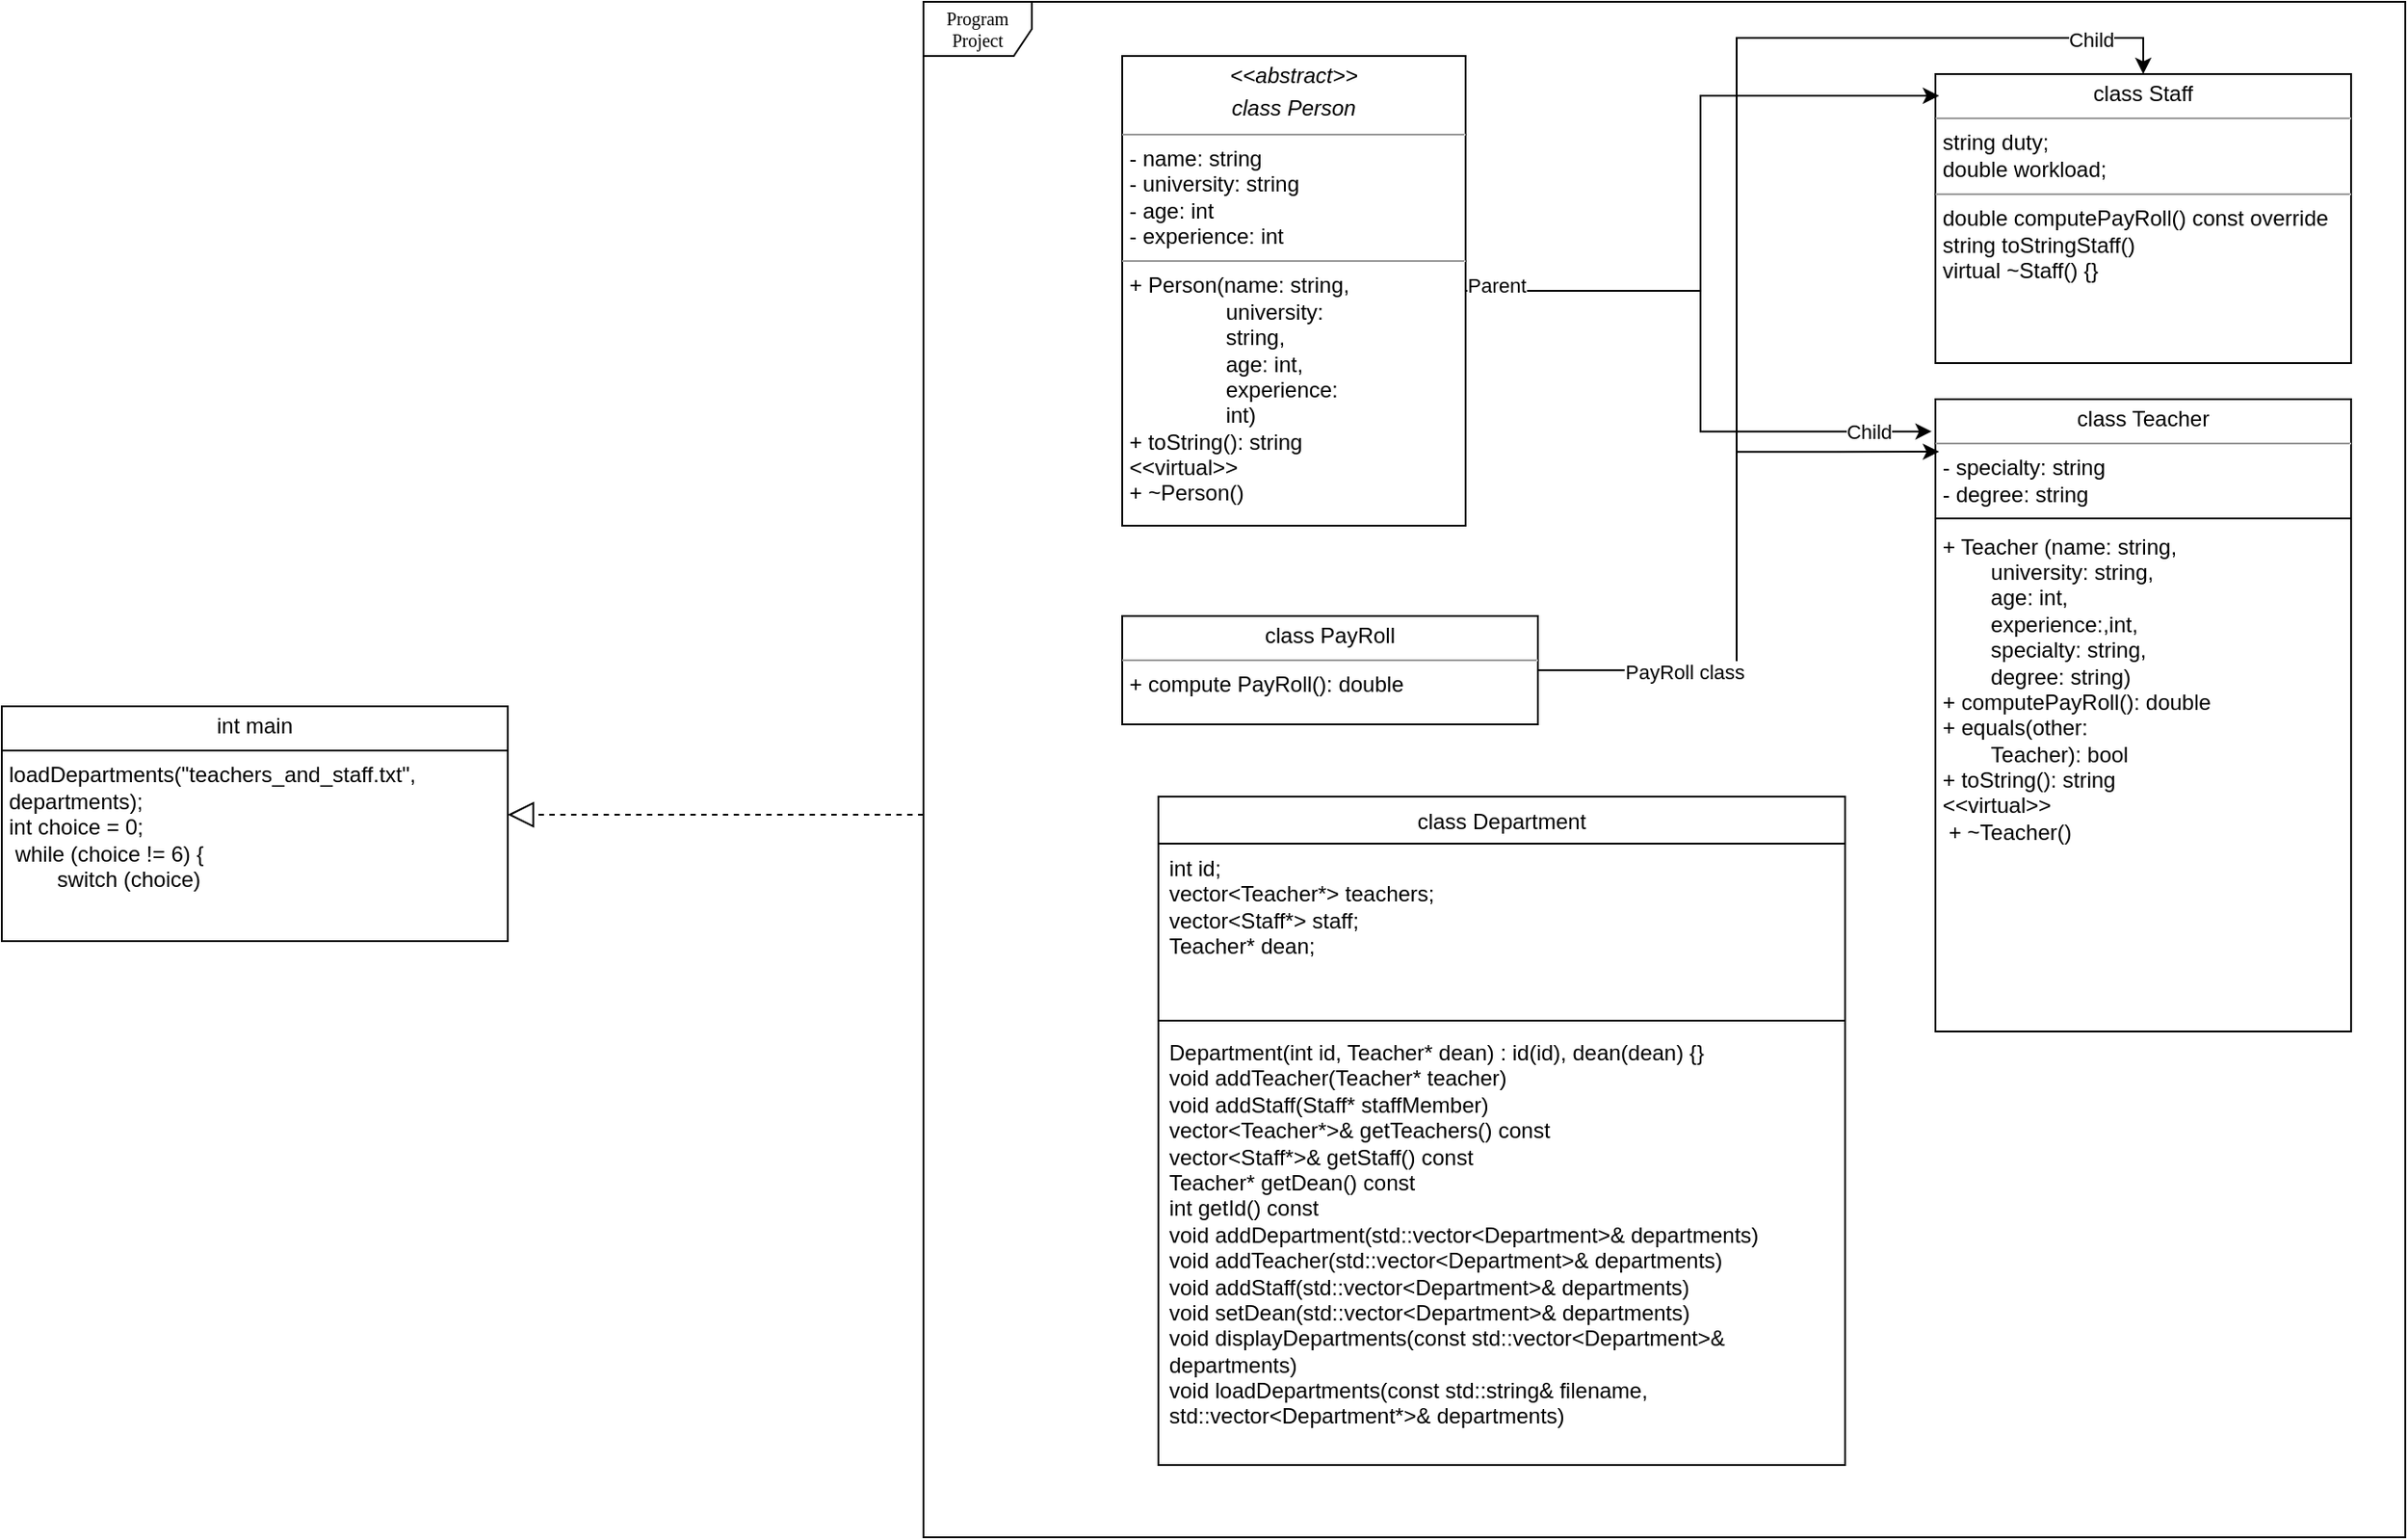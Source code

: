 <mxfile version="24.4.13" type="github">
  <diagram name="Page-1" id="c4acf3e9-155e-7222-9cf6-157b1a14988f">
    <mxGraphModel dx="1415" dy="661" grid="1" gridSize="10" guides="1" tooltips="1" connect="1" arrows="1" fold="1" page="1" pageScale="1" pageWidth="850" pageHeight="1100" background="none" math="0" shadow="0">
      <root>
        <mxCell id="0" />
        <mxCell id="1" parent="0" />
        <mxCell id="17acba5748e5396b-1" value="Program Project" style="shape=umlFrame;whiteSpace=wrap;html=1;rounded=0;shadow=0;comic=0;labelBackgroundColor=none;strokeWidth=1;fontFamily=Verdana;fontSize=10;align=center;" parent="1" vertex="1">
          <mxGeometry x="-40" width="820" height="850" as="geometry" />
        </mxCell>
        <mxCell id="5d2195bd80daf111-18" value="&lt;p style=&quot;margin:0px;margin-top:4px;text-align:center;&quot;&gt;&lt;i&gt;&amp;lt;&amp;lt;abstract&amp;gt;&amp;gt;&lt;/i&gt;&lt;/p&gt;&lt;p style=&quot;margin:0px;margin-top:4px;text-align:center;&quot;&gt;&lt;i&gt;class Person&lt;/i&gt;&lt;/p&gt;&lt;hr size=&quot;1&quot;&gt;&lt;p style=&quot;margin:0px;margin-left:4px;&quot;&gt;- name: string&lt;/p&gt;&lt;p style=&quot;margin:0px;margin-left:4px;&quot;&gt;- university: string&lt;/p&gt;&lt;p style=&quot;margin:0px;margin-left:4px;&quot;&gt;- age: int&lt;/p&gt;&lt;p style=&quot;margin:0px;margin-left:4px;&quot;&gt;- experience: int&lt;/p&gt;&lt;hr size=&quot;1&quot;&gt;&lt;p style=&quot;margin:0px;margin-left:4px;&quot;&gt;+ Person(name: string,&amp;nbsp;&lt;/p&gt;&lt;p style=&quot;margin:0px;margin-left:4px;&quot;&gt;&lt;span style=&quot;background-color: initial;&quot;&gt;&amp;nbsp; &amp;nbsp; &amp;nbsp; &amp;nbsp; &amp;nbsp; &amp;nbsp; &amp;nbsp; &amp;nbsp; university:&amp;nbsp; &amp;nbsp;&amp;nbsp;&lt;/span&gt;&lt;/p&gt;&lt;p style=&quot;margin:0px;margin-left:4px;&quot;&gt;&amp;nbsp; &amp;nbsp; &amp;nbsp; &amp;nbsp; &amp;nbsp; &amp;nbsp; &amp;nbsp; &amp;nbsp; string,&amp;nbsp; &amp;nbsp; &amp;nbsp; &amp;nbsp;&lt;/p&gt;&lt;p style=&quot;margin:0px;margin-left:4px;&quot;&gt;&amp;nbsp; &amp;nbsp; &amp;nbsp; &amp;nbsp; &amp;nbsp; &amp;nbsp; &amp;nbsp; &amp;nbsp; age: int,&amp;nbsp; &amp;nbsp; &amp;nbsp;&amp;nbsp;&lt;/p&gt;&lt;p style=&quot;margin:0px;margin-left:4px;&quot;&gt;&amp;nbsp; &amp;nbsp; &amp;nbsp; &amp;nbsp; &amp;nbsp; &amp;nbsp; &amp;nbsp; &amp;nbsp; experience:&amp;nbsp; &amp;nbsp;&amp;nbsp;&lt;/p&gt;&lt;p style=&quot;margin:0px;margin-left:4px;&quot;&gt;&amp;nbsp; &amp;nbsp; &amp;nbsp; &amp;nbsp; &amp;nbsp; &amp;nbsp; &amp;nbsp; &amp;nbsp; int)&amp;nbsp; &amp;nbsp; &amp;nbsp; &amp;nbsp; &amp;nbsp;&amp;nbsp;&lt;/p&gt;&lt;p style=&quot;margin:0px;margin-left:4px;&quot;&gt;+ toString(): string&amp;nbsp; &amp;nbsp;&lt;/p&gt;&lt;p style=&quot;margin:0px;margin-left:4px;&quot;&gt;&amp;lt;&amp;lt;virtual&amp;gt;&amp;gt;&amp;nbsp; &amp;nbsp; &amp;nbsp; &amp;nbsp; &amp;nbsp; &amp;nbsp; &amp;nbsp;&lt;/p&gt;&lt;p style=&quot;margin:0px;margin-left:4px;&quot;&gt;+ ~Person()&amp;nbsp; &amp;nbsp;&amp;nbsp;&lt;/p&gt;" style="verticalAlign=top;align=left;overflow=fill;fontSize=12;fontFamily=Helvetica;html=1;rounded=0;shadow=0;comic=0;labelBackgroundColor=none;strokeWidth=1" parent="1" vertex="1">
          <mxGeometry x="70" y="30" width="190" height="260" as="geometry" />
        </mxCell>
        <mxCell id="5d2195bd80daf111-19" value="&lt;p style=&quot;margin:0px;margin-top:4px;text-align:center;&quot;&gt;class Teacher&lt;/p&gt;&lt;hr size=&quot;1&quot;&gt;&lt;p style=&quot;margin:0px;margin-left:4px;&quot;&gt;&lt;/p&gt;&lt;p style=&quot;margin:0px;margin-left:4px;&quot;&gt;&lt;span style=&quot;background-color: initial;&quot;&gt;- specialty:&amp;nbsp;&lt;/span&gt;&lt;span style=&quot;background-color: initial;&quot;&gt;string&amp;nbsp; &amp;nbsp;&lt;/span&gt;&lt;br&gt;&lt;/p&gt;&lt;p style=&quot;margin:0px;margin-left:4px;&quot;&gt;- degree:&amp;nbsp;&lt;span style=&quot;background-color: initial;&quot;&gt;string&amp;nbsp;&amp;nbsp;&lt;/span&gt;&lt;/p&gt;&lt;p style=&quot;margin:0px;margin-left:4px;&quot;&gt;&lt;span style=&quot;background-color: initial;&quot;&gt;&lt;br&gt;&lt;/span&gt;&lt;/p&gt;&lt;p style=&quot;margin:0px;margin-left:4px;&quot;&gt;+ Teacher (name:&amp;nbsp;&lt;span style=&quot;background-color: initial;&quot;&gt;string,&amp;nbsp;&lt;/span&gt;&lt;/p&gt;&lt;p style=&quot;margin:0px;margin-left:4px;&quot;&gt;&lt;span style=&quot;background-color: initial;&quot;&gt;&lt;span style=&quot;white-space: pre;&quot;&gt;&#x9;&lt;/span&gt;university:&amp;nbsp;&lt;/span&gt;&lt;span style=&quot;background-color: initial;&quot;&gt;string,&amp;nbsp;&amp;nbsp;&lt;/span&gt;&lt;/p&gt;&lt;p style=&quot;margin:0px;margin-left:4px;&quot;&gt;&lt;span style=&quot;white-space: pre;&quot;&gt;&#x9;&lt;/span&gt;age: int,&amp;nbsp; &amp;nbsp; &amp;nbsp;&lt;/p&gt;&lt;p style=&quot;margin:0px;margin-left:4px;&quot;&gt;&lt;span style=&quot;background-color: initial;&quot;&gt;&lt;span style=&quot;white-space: pre;&quot;&gt;&#x9;&lt;/span&gt;experience:,&lt;/span&gt;&lt;span style=&quot;background-color: initial;&quot;&gt;int,&amp;nbsp; &amp;nbsp; &amp;nbsp; &amp;nbsp;&lt;/span&gt;&lt;/p&gt;&lt;p style=&quot;margin:0px;margin-left:4px;&quot;&gt;&lt;span style=&quot;background-color: initial;&quot;&gt;&lt;span style=&quot;white-space: pre;&quot;&gt;&#x9;&lt;/span&gt;specialty:&lt;/span&gt;&lt;span style=&quot;background-color: initial;&quot;&gt;&amp;nbsp;string,&amp;nbsp;&lt;/span&gt;&lt;/p&gt;&lt;p style=&quot;margin:0px;margin-left:4px;&quot;&gt;&lt;span style=&quot;white-space: pre;&quot;&gt;&#x9;&lt;/span&gt;degree:&amp;nbsp;&lt;span style=&quot;background-color: initial;&quot;&gt;string)&amp;nbsp; &amp;nbsp; &amp;nbsp;&amp;nbsp;&lt;/span&gt;&lt;/p&gt;&lt;p style=&quot;margin:0px;margin-left:4px;&quot;&gt;+ computePayRoll():&amp;nbsp;&lt;span style=&quot;background-color: initial;&quot;&gt;double&amp;nbsp;&lt;/span&gt;&lt;/p&gt;&lt;p style=&quot;margin:0px;margin-left:4px;&quot;&gt;+ equals(other:&amp;nbsp;&amp;nbsp;&lt;/p&gt;&lt;p style=&quot;margin:0px;margin-left:4px;&quot;&gt;&lt;span style=&quot;background-color: initial;&quot;&gt;&lt;span style=&quot;white-space: pre;&quot;&gt;&#x9;&lt;/span&gt;Teacher):&lt;/span&gt;&lt;span style=&quot;background-color: initial;&quot;&gt;&amp;nbsp;bool&amp;nbsp; &amp;nbsp;&lt;/span&gt;&lt;/p&gt;&lt;p style=&quot;margin:0px;margin-left:4px;&quot;&gt;+ toString(): string&amp;nbsp; &amp;nbsp;&lt;/p&gt;&lt;p style=&quot;margin:0px;margin-left:4px;&quot;&gt;&lt;span style=&quot;background-color: initial;&quot;&gt;&amp;lt;&amp;lt;virtual&amp;gt;&amp;gt;&amp;nbsp; &amp;nbsp; &amp;nbsp; &amp;nbsp; &amp;nbsp; &amp;nbsp;&amp;nbsp;&lt;/span&gt;&lt;/p&gt;&lt;p style=&quot;margin:0px;margin-left:4px;&quot;&gt;&lt;span style=&quot;background-color: initial;&quot;&gt;&amp;nbsp;+ ~Teacher()&amp;nbsp;&lt;/span&gt;&lt;/p&gt;" style="verticalAlign=top;align=left;overflow=fill;fontSize=12;fontFamily=Helvetica;html=1;rounded=0;shadow=0;comic=0;labelBackgroundColor=none;strokeWidth=1" parent="1" vertex="1">
          <mxGeometry x="520" y="220" width="230" height="350" as="geometry" />
        </mxCell>
        <mxCell id="LvMjk4B5w0dxx_g9D-OM-21" style="edgeStyle=orthogonalEdgeStyle;rounded=0;orthogonalLoop=1;jettySize=auto;html=1;entryX=0.5;entryY=0;entryDx=0;entryDy=0;" parent="1" source="5d2195bd80daf111-20" target="LvMjk4B5w0dxx_g9D-OM-23" edge="1">
          <mxGeometry relative="1" as="geometry">
            <mxPoint x="425" y="40" as="targetPoint" />
          </mxGeometry>
        </mxCell>
        <mxCell id="Bh-_urNm_L3etP5NiJio-16" value="Child" style="edgeLabel;html=1;align=center;verticalAlign=middle;resizable=0;points=[];" parent="LvMjk4B5w0dxx_g9D-OM-21" vertex="1" connectable="0">
          <mxGeometry x="0.861" y="-1" relative="1" as="geometry">
            <mxPoint as="offset" />
          </mxGeometry>
        </mxCell>
        <mxCell id="5d2195bd80daf111-20" value="&lt;p style=&quot;margin:0px;margin-top:4px;text-align:center;&quot;&gt;class PayRoll&lt;/p&gt;&lt;hr size=&quot;1&quot;&gt;&lt;p style=&quot;margin:0px;margin-left:4px;&quot;&gt;+ compute PayRoll(): double&lt;/p&gt;" style="verticalAlign=top;align=left;overflow=fill;fontSize=12;fontFamily=Helvetica;html=1;rounded=0;shadow=0;comic=0;labelBackgroundColor=none;strokeWidth=1" parent="1" vertex="1">
          <mxGeometry x="70" y="340" width="230" height="60" as="geometry" />
        </mxCell>
        <mxCell id="LvMjk4B5w0dxx_g9D-OM-23" value="&lt;p style=&quot;margin:0px;margin-top:4px;text-align:center;&quot;&gt;class Staff&lt;/p&gt;&lt;hr size=&quot;1&quot;&gt;&lt;p style=&quot;margin:0px;margin-left:4px;&quot;&gt;string duty;&lt;/p&gt;&lt;p style=&quot;margin:0px;margin-left:4px;&quot;&gt;double workload;&lt;/p&gt;&lt;hr size=&quot;1&quot;&gt;&lt;p style=&quot;margin:0px;margin-left:4px;&quot;&gt;double computePayRoll() const override&lt;br&gt;&lt;/p&gt;&lt;p style=&quot;margin:0px;margin-left:4px;&quot;&gt;string toStringStaff()&lt;br&gt;&lt;/p&gt;&lt;p style=&quot;margin:0px;margin-left:4px;&quot;&gt;virtual ~Staff() {}&lt;br&gt;&lt;/p&gt;&lt;p style=&quot;margin:0px;margin-left:4px;&quot;&gt;&lt;br&gt;&lt;/p&gt;" style="verticalAlign=top;align=left;overflow=fill;fontSize=12;fontFamily=Helvetica;html=1;rounded=0;shadow=0;comic=0;labelBackgroundColor=none;strokeWidth=1" parent="1" vertex="1">
          <mxGeometry x="520" y="40" width="230" height="160" as="geometry" />
        </mxCell>
        <mxCell id="Bh-_urNm_L3etP5NiJio-2" style="edgeStyle=orthogonalEdgeStyle;rounded=0;orthogonalLoop=1;jettySize=auto;html=1;entryX=-0.009;entryY=0.051;entryDx=0;entryDy=0;entryPerimeter=0;" parent="1" source="5d2195bd80daf111-18" target="5d2195bd80daf111-19" edge="1">
          <mxGeometry relative="1" as="geometry" />
        </mxCell>
        <mxCell id="Bh-_urNm_L3etP5NiJio-21" value="Child" style="edgeLabel;html=1;align=center;verticalAlign=middle;resizable=0;points=[];" parent="Bh-_urNm_L3etP5NiJio-2" vertex="1" connectable="0">
          <mxGeometry x="0.792" relative="1" as="geometry">
            <mxPoint as="offset" />
          </mxGeometry>
        </mxCell>
        <mxCell id="Bh-_urNm_L3etP5NiJio-3" style="edgeStyle=orthogonalEdgeStyle;rounded=0;orthogonalLoop=1;jettySize=auto;html=1;entryX=0.009;entryY=0.083;entryDx=0;entryDy=0;entryPerimeter=0;" parent="1" source="5d2195bd80daf111-20" target="5d2195bd80daf111-19" edge="1">
          <mxGeometry relative="1" as="geometry" />
        </mxCell>
        <mxCell id="XJJdo-Auk5NDTR2lQJK0-2" value="PayRoll class" style="edgeLabel;html=1;align=center;verticalAlign=middle;resizable=0;points=[];" vertex="1" connectable="0" parent="Bh-_urNm_L3etP5NiJio-3">
          <mxGeometry x="-0.531" y="-1" relative="1" as="geometry">
            <mxPoint as="offset" />
          </mxGeometry>
        </mxCell>
        <mxCell id="Bh-_urNm_L3etP5NiJio-4" style="edgeStyle=orthogonalEdgeStyle;rounded=0;orthogonalLoop=1;jettySize=auto;html=1;entryX=0.009;entryY=0.075;entryDx=0;entryDy=0;entryPerimeter=0;" parent="1" source="5d2195bd80daf111-18" target="LvMjk4B5w0dxx_g9D-OM-23" edge="1">
          <mxGeometry relative="1" as="geometry" />
        </mxCell>
        <mxCell id="Bh-_urNm_L3etP5NiJio-15" value="Parent" style="edgeLabel;html=1;align=center;verticalAlign=middle;resizable=0;points=[];" parent="Bh-_urNm_L3etP5NiJio-4" vertex="1" connectable="0">
          <mxGeometry x="-0.912" y="3" relative="1" as="geometry">
            <mxPoint as="offset" />
          </mxGeometry>
        </mxCell>
        <mxCell id="Bh-_urNm_L3etP5NiJio-9" value="&lt;span style=&quot;font-weight: 400;&quot;&gt;class Department&lt;/span&gt;" style="swimlane;fontStyle=1;align=center;verticalAlign=top;childLayout=stackLayout;horizontal=1;startSize=26;horizontalStack=0;resizeParent=1;resizeParentMax=0;resizeLast=0;collapsible=1;marginBottom=0;whiteSpace=wrap;html=1;" parent="1" vertex="1">
          <mxGeometry x="90" y="440" width="380" height="370" as="geometry" />
        </mxCell>
        <mxCell id="Bh-_urNm_L3etP5NiJio-10" value="&lt;div&gt;int id;&lt;/div&gt;&lt;div&gt;vector&amp;lt;Teacher*&amp;gt; teachers;&lt;/div&gt;&lt;div&gt;vector&amp;lt;Staff*&amp;gt; staff;&lt;/div&gt;&lt;div&gt;Teacher* dean;&lt;/div&gt;&lt;div&gt;&lt;br&gt;&lt;/div&gt;" style="text;strokeColor=none;fillColor=none;align=left;verticalAlign=top;spacingLeft=4;spacingRight=4;overflow=hidden;rotatable=0;points=[[0,0.5],[1,0.5]];portConstraint=eastwest;whiteSpace=wrap;html=1;" parent="Bh-_urNm_L3etP5NiJio-9" vertex="1">
          <mxGeometry y="26" width="380" height="94" as="geometry" />
        </mxCell>
        <mxCell id="Bh-_urNm_L3etP5NiJio-11" value="" style="line;strokeWidth=1;fillColor=none;align=left;verticalAlign=middle;spacingTop=-1;spacingLeft=3;spacingRight=3;rotatable=0;labelPosition=right;points=[];portConstraint=eastwest;strokeColor=inherit;" parent="Bh-_urNm_L3etP5NiJio-9" vertex="1">
          <mxGeometry y="120" width="380" height="8" as="geometry" />
        </mxCell>
        <mxCell id="Bh-_urNm_L3etP5NiJio-12" value="Department(int id, Teacher* dean) : id(id), dean(dean) {}&lt;div&gt;void addTeacher(Teacher* teacher)&lt;br&gt;&lt;/div&gt;&lt;div&gt;void addStaff(Staff* staffMember)&lt;br&gt;&lt;/div&gt;&lt;div&gt;vector&amp;lt;Teacher*&amp;gt;&amp;amp; getTeachers() const&lt;br&gt;&lt;/div&gt;&lt;div&gt;vector&amp;lt;Staff*&amp;gt;&amp;amp; getStaff() const&lt;br&gt;&lt;/div&gt;&lt;div&gt;Teacher* getDean() const&lt;br&gt;&lt;/div&gt;&lt;div&gt;int getId() const&lt;br&gt;&lt;/div&gt;&lt;div&gt;void addDepartment(std::vector&amp;lt;Department&amp;gt;&amp;amp; departments)&lt;br&gt;&lt;/div&gt;&lt;div&gt;void addTeacher(std::vector&amp;lt;Department&amp;gt;&amp;amp; departments)&lt;br&gt;&lt;/div&gt;&lt;div&gt;void addStaff(std::vector&amp;lt;Department&amp;gt;&amp;amp; departments)&lt;br&gt;&lt;/div&gt;&lt;div&gt;void setDean(std::vector&amp;lt;Department&amp;gt;&amp;amp; departments)&lt;br&gt;&lt;/div&gt;&lt;div&gt;void displayDepartments(const std::vector&amp;lt;Department&amp;gt;&amp;amp; departments)&lt;br&gt;&lt;/div&gt;&lt;div&gt;void loadDepartments(const std::string&amp;amp; filename, std::vector&amp;lt;Department*&amp;gt;&amp;amp; departments)&lt;br&gt;&lt;/div&gt;&lt;div&gt;&lt;br&gt;&lt;/div&gt;&lt;div&gt;&lt;br&gt;&lt;/div&gt;&lt;div&gt;&lt;br&gt;&lt;/div&gt;" style="text;strokeColor=none;fillColor=none;align=left;verticalAlign=top;spacingLeft=4;spacingRight=4;overflow=hidden;rotatable=0;points=[[0,0.5],[1,0.5]];portConstraint=eastwest;whiteSpace=wrap;html=1;" parent="Bh-_urNm_L3etP5NiJio-9" vertex="1">
          <mxGeometry y="128" width="380" height="242" as="geometry" />
        </mxCell>
        <mxCell id="XJJdo-Auk5NDTR2lQJK0-11" value="" style="endArrow=block;dashed=1;endFill=0;endSize=12;html=1;rounded=0;" edge="1" parent="1">
          <mxGeometry width="160" relative="1" as="geometry">
            <mxPoint x="-40" y="450" as="sourcePoint" />
            <mxPoint x="-270" y="450" as="targetPoint" />
          </mxGeometry>
        </mxCell>
        <mxCell id="XJJdo-Auk5NDTR2lQJK0-15" value="&lt;p style=&quot;margin:0px;margin-top:4px;text-align:center;&quot;&gt;int main&lt;/p&gt;&lt;hr size=&quot;1&quot; style=&quot;border-style:solid;&quot;&gt;&lt;p style=&quot;margin:0px;margin-left:4px;&quot;&gt;loadDepartments(&quot;teachers_and_staff.txt&quot;, departments);&lt;br&gt;&lt;/p&gt;&lt;p style=&quot;margin:0px;margin-left:4px;&quot;&gt;int choice = 0;&amp;nbsp;&lt;br&gt;&lt;/p&gt;&lt;p style=&quot;margin:0px;margin-left:4px;&quot;&gt;&amp;nbsp;while (choice != 6) {&lt;/p&gt;&lt;p style=&quot;margin:0px;margin-left:4px;&quot;&gt;&amp;nbsp; &amp;nbsp; &amp;nbsp; &amp;nbsp; switch (choice)&lt;/p&gt;" style="verticalAlign=top;align=left;overflow=fill;html=1;whiteSpace=wrap;" vertex="1" parent="1">
          <mxGeometry x="-550" y="390" width="280" height="130" as="geometry" />
        </mxCell>
        <mxCell id="XJJdo-Auk5NDTR2lQJK0-17" value="" style="line;strokeWidth=1;fillColor=none;align=left;verticalAlign=middle;spacingTop=-1;spacingLeft=3;spacingRight=3;rotatable=0;labelPosition=right;points=[];portConstraint=eastwest;strokeColor=inherit;" vertex="1" parent="1">
          <mxGeometry x="520" y="282" width="230" height="8" as="geometry" />
        </mxCell>
      </root>
    </mxGraphModel>
  </diagram>
</mxfile>

